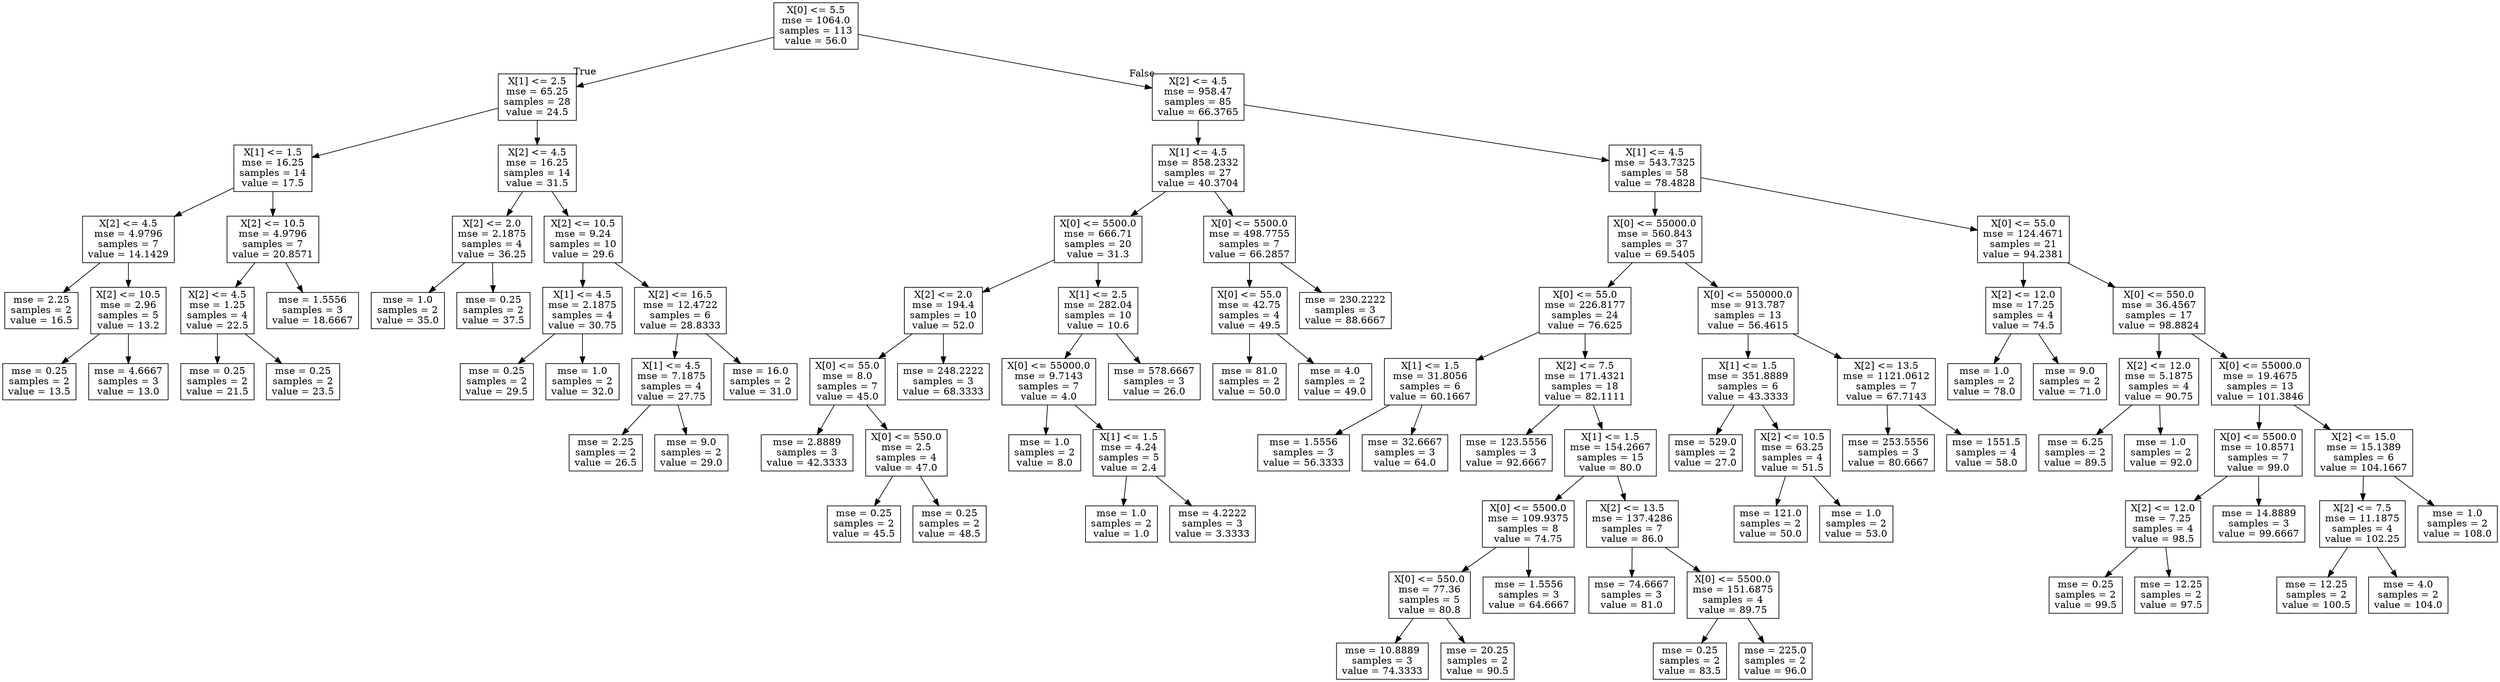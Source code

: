 digraph Tree {
node [shape=box] ;
0 [label="X[0] <= 5.5\nmse = 1064.0\nsamples = 113\nvalue = 56.0"] ;
1 [label="X[1] <= 2.5\nmse = 65.25\nsamples = 28\nvalue = 24.5"] ;
0 -> 1 [labeldistance=2.5, labelangle=45, headlabel="True"] ;
2 [label="X[1] <= 1.5\nmse = 16.25\nsamples = 14\nvalue = 17.5"] ;
1 -> 2 ;
3 [label="X[2] <= 4.5\nmse = 4.9796\nsamples = 7\nvalue = 14.1429"] ;
2 -> 3 ;
4 [label="mse = 2.25\nsamples = 2\nvalue = 16.5"] ;
3 -> 4 ;
5 [label="X[2] <= 10.5\nmse = 2.96\nsamples = 5\nvalue = 13.2"] ;
3 -> 5 ;
6 [label="mse = 0.25\nsamples = 2\nvalue = 13.5"] ;
5 -> 6 ;
7 [label="mse = 4.6667\nsamples = 3\nvalue = 13.0"] ;
5 -> 7 ;
8 [label="X[2] <= 10.5\nmse = 4.9796\nsamples = 7\nvalue = 20.8571"] ;
2 -> 8 ;
9 [label="X[2] <= 4.5\nmse = 1.25\nsamples = 4\nvalue = 22.5"] ;
8 -> 9 ;
10 [label="mse = 0.25\nsamples = 2\nvalue = 21.5"] ;
9 -> 10 ;
11 [label="mse = 0.25\nsamples = 2\nvalue = 23.5"] ;
9 -> 11 ;
12 [label="mse = 1.5556\nsamples = 3\nvalue = 18.6667"] ;
8 -> 12 ;
13 [label="X[2] <= 4.5\nmse = 16.25\nsamples = 14\nvalue = 31.5"] ;
1 -> 13 ;
14 [label="X[2] <= 2.0\nmse = 2.1875\nsamples = 4\nvalue = 36.25"] ;
13 -> 14 ;
15 [label="mse = 1.0\nsamples = 2\nvalue = 35.0"] ;
14 -> 15 ;
16 [label="mse = 0.25\nsamples = 2\nvalue = 37.5"] ;
14 -> 16 ;
17 [label="X[2] <= 10.5\nmse = 9.24\nsamples = 10\nvalue = 29.6"] ;
13 -> 17 ;
18 [label="X[1] <= 4.5\nmse = 2.1875\nsamples = 4\nvalue = 30.75"] ;
17 -> 18 ;
19 [label="mse = 0.25\nsamples = 2\nvalue = 29.5"] ;
18 -> 19 ;
20 [label="mse = 1.0\nsamples = 2\nvalue = 32.0"] ;
18 -> 20 ;
21 [label="X[2] <= 16.5\nmse = 12.4722\nsamples = 6\nvalue = 28.8333"] ;
17 -> 21 ;
22 [label="X[1] <= 4.5\nmse = 7.1875\nsamples = 4\nvalue = 27.75"] ;
21 -> 22 ;
23 [label="mse = 2.25\nsamples = 2\nvalue = 26.5"] ;
22 -> 23 ;
24 [label="mse = 9.0\nsamples = 2\nvalue = 29.0"] ;
22 -> 24 ;
25 [label="mse = 16.0\nsamples = 2\nvalue = 31.0"] ;
21 -> 25 ;
26 [label="X[2] <= 4.5\nmse = 958.47\nsamples = 85\nvalue = 66.3765"] ;
0 -> 26 [labeldistance=2.5, labelangle=-45, headlabel="False"] ;
27 [label="X[1] <= 4.5\nmse = 858.2332\nsamples = 27\nvalue = 40.3704"] ;
26 -> 27 ;
28 [label="X[0] <= 5500.0\nmse = 666.71\nsamples = 20\nvalue = 31.3"] ;
27 -> 28 ;
29 [label="X[2] <= 2.0\nmse = 194.4\nsamples = 10\nvalue = 52.0"] ;
28 -> 29 ;
30 [label="X[0] <= 55.0\nmse = 8.0\nsamples = 7\nvalue = 45.0"] ;
29 -> 30 ;
31 [label="mse = 2.8889\nsamples = 3\nvalue = 42.3333"] ;
30 -> 31 ;
32 [label="X[0] <= 550.0\nmse = 2.5\nsamples = 4\nvalue = 47.0"] ;
30 -> 32 ;
33 [label="mse = 0.25\nsamples = 2\nvalue = 45.5"] ;
32 -> 33 ;
34 [label="mse = 0.25\nsamples = 2\nvalue = 48.5"] ;
32 -> 34 ;
35 [label="mse = 248.2222\nsamples = 3\nvalue = 68.3333"] ;
29 -> 35 ;
36 [label="X[1] <= 2.5\nmse = 282.04\nsamples = 10\nvalue = 10.6"] ;
28 -> 36 ;
37 [label="X[0] <= 55000.0\nmse = 9.7143\nsamples = 7\nvalue = 4.0"] ;
36 -> 37 ;
38 [label="mse = 1.0\nsamples = 2\nvalue = 8.0"] ;
37 -> 38 ;
39 [label="X[1] <= 1.5\nmse = 4.24\nsamples = 5\nvalue = 2.4"] ;
37 -> 39 ;
40 [label="mse = 1.0\nsamples = 2\nvalue = 1.0"] ;
39 -> 40 ;
41 [label="mse = 4.2222\nsamples = 3\nvalue = 3.3333"] ;
39 -> 41 ;
42 [label="mse = 578.6667\nsamples = 3\nvalue = 26.0"] ;
36 -> 42 ;
43 [label="X[0] <= 5500.0\nmse = 498.7755\nsamples = 7\nvalue = 66.2857"] ;
27 -> 43 ;
44 [label="X[0] <= 55.0\nmse = 42.75\nsamples = 4\nvalue = 49.5"] ;
43 -> 44 ;
45 [label="mse = 81.0\nsamples = 2\nvalue = 50.0"] ;
44 -> 45 ;
46 [label="mse = 4.0\nsamples = 2\nvalue = 49.0"] ;
44 -> 46 ;
47 [label="mse = 230.2222\nsamples = 3\nvalue = 88.6667"] ;
43 -> 47 ;
48 [label="X[1] <= 4.5\nmse = 543.7325\nsamples = 58\nvalue = 78.4828"] ;
26 -> 48 ;
49 [label="X[0] <= 55000.0\nmse = 560.843\nsamples = 37\nvalue = 69.5405"] ;
48 -> 49 ;
50 [label="X[0] <= 55.0\nmse = 226.8177\nsamples = 24\nvalue = 76.625"] ;
49 -> 50 ;
51 [label="X[1] <= 1.5\nmse = 31.8056\nsamples = 6\nvalue = 60.1667"] ;
50 -> 51 ;
52 [label="mse = 1.5556\nsamples = 3\nvalue = 56.3333"] ;
51 -> 52 ;
53 [label="mse = 32.6667\nsamples = 3\nvalue = 64.0"] ;
51 -> 53 ;
54 [label="X[2] <= 7.5\nmse = 171.4321\nsamples = 18\nvalue = 82.1111"] ;
50 -> 54 ;
55 [label="mse = 123.5556\nsamples = 3\nvalue = 92.6667"] ;
54 -> 55 ;
56 [label="X[1] <= 1.5\nmse = 154.2667\nsamples = 15\nvalue = 80.0"] ;
54 -> 56 ;
57 [label="X[0] <= 5500.0\nmse = 109.9375\nsamples = 8\nvalue = 74.75"] ;
56 -> 57 ;
58 [label="X[0] <= 550.0\nmse = 77.36\nsamples = 5\nvalue = 80.8"] ;
57 -> 58 ;
59 [label="mse = 10.8889\nsamples = 3\nvalue = 74.3333"] ;
58 -> 59 ;
60 [label="mse = 20.25\nsamples = 2\nvalue = 90.5"] ;
58 -> 60 ;
61 [label="mse = 1.5556\nsamples = 3\nvalue = 64.6667"] ;
57 -> 61 ;
62 [label="X[2] <= 13.5\nmse = 137.4286\nsamples = 7\nvalue = 86.0"] ;
56 -> 62 ;
63 [label="mse = 74.6667\nsamples = 3\nvalue = 81.0"] ;
62 -> 63 ;
64 [label="X[0] <= 5500.0\nmse = 151.6875\nsamples = 4\nvalue = 89.75"] ;
62 -> 64 ;
65 [label="mse = 0.25\nsamples = 2\nvalue = 83.5"] ;
64 -> 65 ;
66 [label="mse = 225.0\nsamples = 2\nvalue = 96.0"] ;
64 -> 66 ;
67 [label="X[0] <= 550000.0\nmse = 913.787\nsamples = 13\nvalue = 56.4615"] ;
49 -> 67 ;
68 [label="X[1] <= 1.5\nmse = 351.8889\nsamples = 6\nvalue = 43.3333"] ;
67 -> 68 ;
69 [label="mse = 529.0\nsamples = 2\nvalue = 27.0"] ;
68 -> 69 ;
70 [label="X[2] <= 10.5\nmse = 63.25\nsamples = 4\nvalue = 51.5"] ;
68 -> 70 ;
71 [label="mse = 121.0\nsamples = 2\nvalue = 50.0"] ;
70 -> 71 ;
72 [label="mse = 1.0\nsamples = 2\nvalue = 53.0"] ;
70 -> 72 ;
73 [label="X[2] <= 13.5\nmse = 1121.0612\nsamples = 7\nvalue = 67.7143"] ;
67 -> 73 ;
74 [label="mse = 253.5556\nsamples = 3\nvalue = 80.6667"] ;
73 -> 74 ;
75 [label="mse = 1551.5\nsamples = 4\nvalue = 58.0"] ;
73 -> 75 ;
76 [label="X[0] <= 55.0\nmse = 124.4671\nsamples = 21\nvalue = 94.2381"] ;
48 -> 76 ;
77 [label="X[2] <= 12.0\nmse = 17.25\nsamples = 4\nvalue = 74.5"] ;
76 -> 77 ;
78 [label="mse = 1.0\nsamples = 2\nvalue = 78.0"] ;
77 -> 78 ;
79 [label="mse = 9.0\nsamples = 2\nvalue = 71.0"] ;
77 -> 79 ;
80 [label="X[0] <= 550.0\nmse = 36.4567\nsamples = 17\nvalue = 98.8824"] ;
76 -> 80 ;
81 [label="X[2] <= 12.0\nmse = 5.1875\nsamples = 4\nvalue = 90.75"] ;
80 -> 81 ;
82 [label="mse = 6.25\nsamples = 2\nvalue = 89.5"] ;
81 -> 82 ;
83 [label="mse = 1.0\nsamples = 2\nvalue = 92.0"] ;
81 -> 83 ;
84 [label="X[0] <= 55000.0\nmse = 19.4675\nsamples = 13\nvalue = 101.3846"] ;
80 -> 84 ;
85 [label="X[0] <= 5500.0\nmse = 10.8571\nsamples = 7\nvalue = 99.0"] ;
84 -> 85 ;
86 [label="X[2] <= 12.0\nmse = 7.25\nsamples = 4\nvalue = 98.5"] ;
85 -> 86 ;
87 [label="mse = 0.25\nsamples = 2\nvalue = 99.5"] ;
86 -> 87 ;
88 [label="mse = 12.25\nsamples = 2\nvalue = 97.5"] ;
86 -> 88 ;
89 [label="mse = 14.8889\nsamples = 3\nvalue = 99.6667"] ;
85 -> 89 ;
90 [label="X[2] <= 15.0\nmse = 15.1389\nsamples = 6\nvalue = 104.1667"] ;
84 -> 90 ;
91 [label="X[2] <= 7.5\nmse = 11.1875\nsamples = 4\nvalue = 102.25"] ;
90 -> 91 ;
92 [label="mse = 12.25\nsamples = 2\nvalue = 100.5"] ;
91 -> 92 ;
93 [label="mse = 4.0\nsamples = 2\nvalue = 104.0"] ;
91 -> 93 ;
94 [label="mse = 1.0\nsamples = 2\nvalue = 108.0"] ;
90 -> 94 ;
}